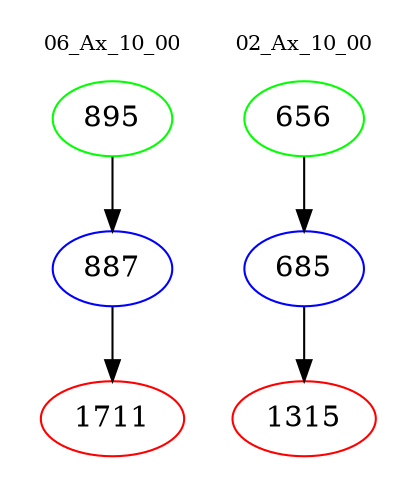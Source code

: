 digraph{
subgraph cluster_0 {
color = white
label = "06_Ax_10_00";
fontsize=10;
T0_895 [label="895", color="green"]
T0_895 -> T0_887 [color="black"]
T0_887 [label="887", color="blue"]
T0_887 -> T0_1711 [color="black"]
T0_1711 [label="1711", color="red"]
}
subgraph cluster_1 {
color = white
label = "02_Ax_10_00";
fontsize=10;
T1_656 [label="656", color="green"]
T1_656 -> T1_685 [color="black"]
T1_685 [label="685", color="blue"]
T1_685 -> T1_1315 [color="black"]
T1_1315 [label="1315", color="red"]
}
}
